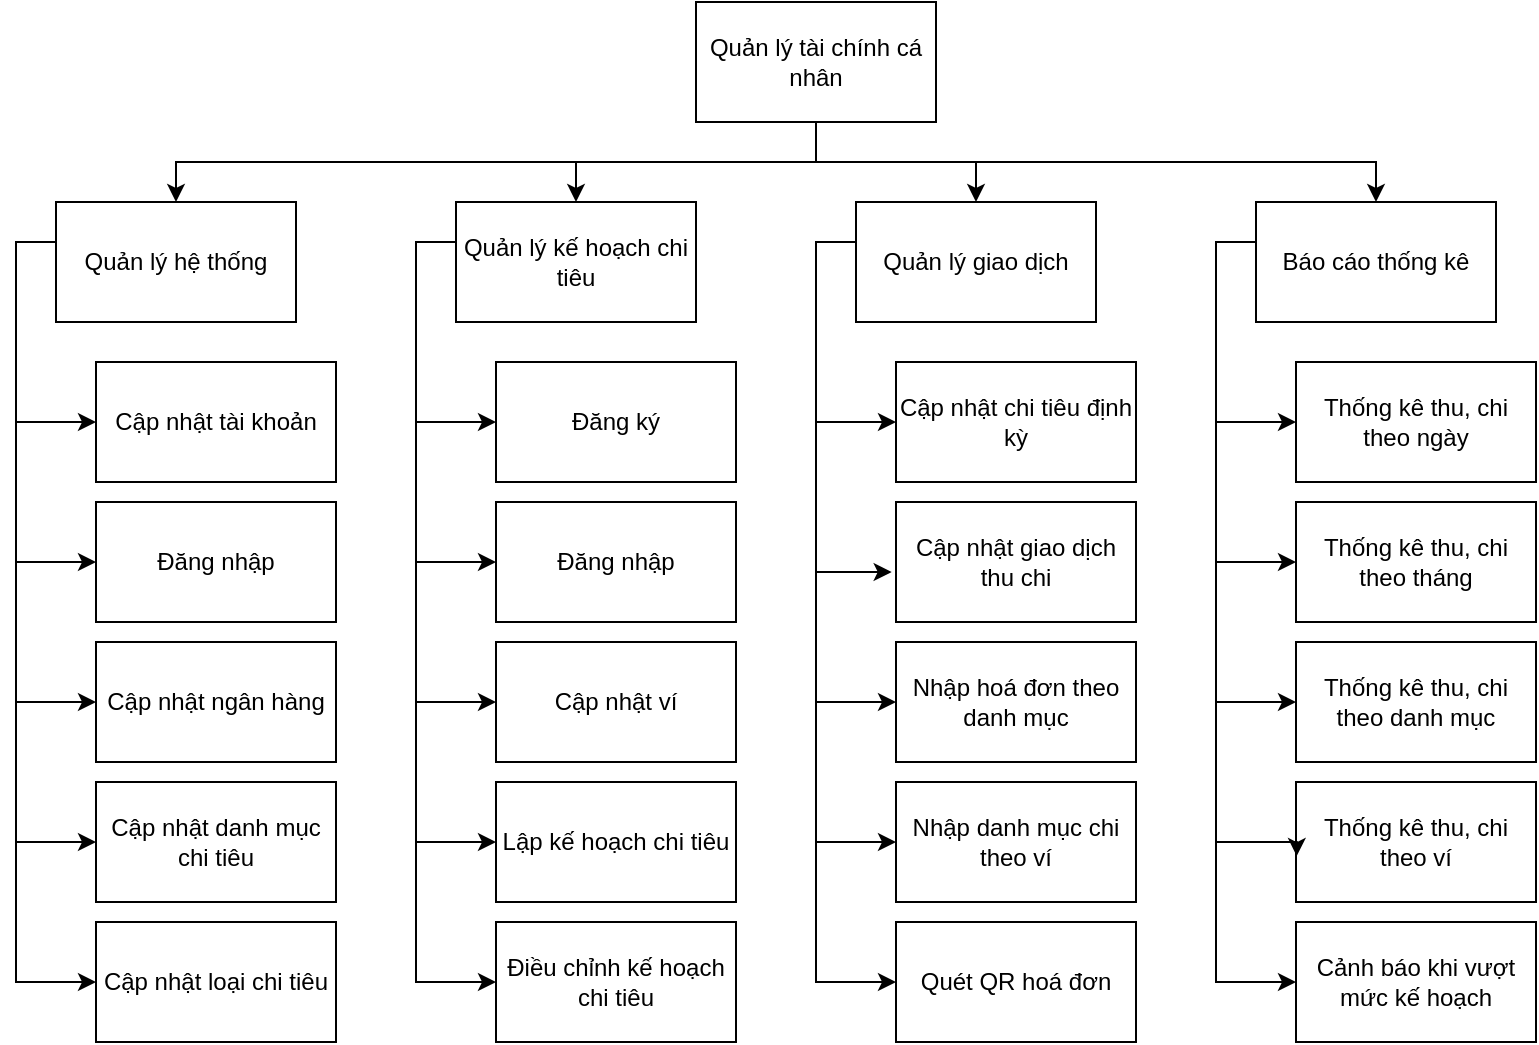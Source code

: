<mxfile version="22.0.4" type="device">
  <diagram name="Trang-1" id="n4Dnr8jjqfVmVyZEEOGy">
    <mxGraphModel dx="393" dy="643" grid="1" gridSize="10" guides="1" tooltips="1" connect="1" arrows="1" fold="1" page="1" pageScale="1" pageWidth="827" pageHeight="1169" math="0" shadow="0">
      <root>
        <mxCell id="0" />
        <mxCell id="1" parent="0" />
        <mxCell id="fJH3kOFHERVlh4V4CgbR-22" style="edgeStyle=orthogonalEdgeStyle;rounded=0;orthogonalLoop=1;jettySize=auto;html=1;entryX=0.5;entryY=0;entryDx=0;entryDy=0;" parent="1" source="fJH3kOFHERVlh4V4CgbR-1" target="fJH3kOFHERVlh4V4CgbR-2" edge="1">
          <mxGeometry relative="1" as="geometry">
            <Array as="points">
              <mxPoint x="460" y="220" />
              <mxPoint x="140" y="220" />
            </Array>
          </mxGeometry>
        </mxCell>
        <mxCell id="fJH3kOFHERVlh4V4CgbR-23" style="edgeStyle=orthogonalEdgeStyle;rounded=0;orthogonalLoop=1;jettySize=auto;html=1;entryX=0.5;entryY=0;entryDx=0;entryDy=0;" parent="1" source="fJH3kOFHERVlh4V4CgbR-1" target="fJH3kOFHERVlh4V4CgbR-3" edge="1">
          <mxGeometry relative="1" as="geometry" />
        </mxCell>
        <mxCell id="fJH3kOFHERVlh4V4CgbR-24" style="edgeStyle=orthogonalEdgeStyle;rounded=0;orthogonalLoop=1;jettySize=auto;html=1;entryX=0.5;entryY=0;entryDx=0;entryDy=0;" parent="1" source="fJH3kOFHERVlh4V4CgbR-1" target="fJH3kOFHERVlh4V4CgbR-4" edge="1">
          <mxGeometry relative="1" as="geometry">
            <Array as="points">
              <mxPoint x="460" y="220" />
              <mxPoint x="540" y="220" />
            </Array>
          </mxGeometry>
        </mxCell>
        <mxCell id="WV1Qukh_aUQl0tPmLsBa-11" style="edgeStyle=orthogonalEdgeStyle;rounded=0;orthogonalLoop=1;jettySize=auto;html=1;entryX=0.5;entryY=0;entryDx=0;entryDy=0;" parent="1" source="fJH3kOFHERVlh4V4CgbR-1" target="WV1Qukh_aUQl0tPmLsBa-4" edge="1">
          <mxGeometry relative="1" as="geometry">
            <Array as="points">
              <mxPoint x="460" y="220" />
              <mxPoint x="740" y="220" />
            </Array>
          </mxGeometry>
        </mxCell>
        <mxCell id="fJH3kOFHERVlh4V4CgbR-1" value="Quản lý tài chính cá nhân" style="rounded=0;whiteSpace=wrap;html=1;" parent="1" vertex="1">
          <mxGeometry x="400" y="140" width="120" height="60" as="geometry" />
        </mxCell>
        <mxCell id="fJH3kOFHERVlh4V4CgbR-26" style="edgeStyle=orthogonalEdgeStyle;rounded=0;orthogonalLoop=1;jettySize=auto;html=1;entryX=0;entryY=0.5;entryDx=0;entryDy=0;" parent="1" source="fJH3kOFHERVlh4V4CgbR-2" target="fJH3kOFHERVlh4V4CgbR-16" edge="1">
          <mxGeometry relative="1" as="geometry">
            <Array as="points">
              <mxPoint x="60" y="260" />
              <mxPoint x="60" y="350" />
            </Array>
          </mxGeometry>
        </mxCell>
        <mxCell id="fJH3kOFHERVlh4V4CgbR-27" style="edgeStyle=orthogonalEdgeStyle;rounded=0;orthogonalLoop=1;jettySize=auto;html=1;entryX=0;entryY=0.5;entryDx=0;entryDy=0;" parent="1" source="fJH3kOFHERVlh4V4CgbR-2" target="fJH3kOFHERVlh4V4CgbR-17" edge="1">
          <mxGeometry relative="1" as="geometry">
            <Array as="points">
              <mxPoint x="60" y="260" />
              <mxPoint x="60" y="420" />
            </Array>
          </mxGeometry>
        </mxCell>
        <mxCell id="fJH3kOFHERVlh4V4CgbR-28" style="edgeStyle=orthogonalEdgeStyle;rounded=0;orthogonalLoop=1;jettySize=auto;html=1;entryX=0;entryY=0.5;entryDx=0;entryDy=0;" parent="1" source="fJH3kOFHERVlh4V4CgbR-2" target="fJH3kOFHERVlh4V4CgbR-11" edge="1">
          <mxGeometry relative="1" as="geometry">
            <Array as="points">
              <mxPoint x="60" y="260" />
              <mxPoint x="60" y="490" />
            </Array>
          </mxGeometry>
        </mxCell>
        <mxCell id="fJH3kOFHERVlh4V4CgbR-29" style="edgeStyle=orthogonalEdgeStyle;rounded=0;orthogonalLoop=1;jettySize=auto;html=1;entryX=0;entryY=0.5;entryDx=0;entryDy=0;" parent="1" source="fJH3kOFHERVlh4V4CgbR-2" target="fJH3kOFHERVlh4V4CgbR-5" edge="1">
          <mxGeometry relative="1" as="geometry">
            <Array as="points">
              <mxPoint x="60" y="260" />
              <mxPoint x="60" y="560" />
            </Array>
          </mxGeometry>
        </mxCell>
        <mxCell id="fJH3kOFHERVlh4V4CgbR-30" style="edgeStyle=orthogonalEdgeStyle;rounded=0;orthogonalLoop=1;jettySize=auto;html=1;entryX=0;entryY=0.5;entryDx=0;entryDy=0;" parent="1" source="fJH3kOFHERVlh4V4CgbR-2" target="fJH3kOFHERVlh4V4CgbR-18" edge="1">
          <mxGeometry relative="1" as="geometry">
            <Array as="points">
              <mxPoint x="60" y="260" />
              <mxPoint x="60" y="630" />
            </Array>
          </mxGeometry>
        </mxCell>
        <mxCell id="fJH3kOFHERVlh4V4CgbR-2" value="Quản lý hệ thống" style="rounded=0;whiteSpace=wrap;html=1;" parent="1" vertex="1">
          <mxGeometry x="80" y="240" width="120" height="60" as="geometry" />
        </mxCell>
        <mxCell id="fJH3kOFHERVlh4V4CgbR-37" style="edgeStyle=orthogonalEdgeStyle;rounded=0;orthogonalLoop=1;jettySize=auto;html=1;entryX=0;entryY=0.5;entryDx=0;entryDy=0;" parent="1" source="fJH3kOFHERVlh4V4CgbR-3" target="fJH3kOFHERVlh4V4CgbR-6" edge="1">
          <mxGeometry relative="1" as="geometry">
            <Array as="points">
              <mxPoint x="260" y="260" />
              <mxPoint x="260" y="350" />
            </Array>
          </mxGeometry>
        </mxCell>
        <mxCell id="fJH3kOFHERVlh4V4CgbR-38" style="edgeStyle=orthogonalEdgeStyle;rounded=0;orthogonalLoop=1;jettySize=auto;html=1;entryX=0;entryY=0.5;entryDx=0;entryDy=0;" parent="1" source="fJH3kOFHERVlh4V4CgbR-3" target="fJH3kOFHERVlh4V4CgbR-7" edge="1">
          <mxGeometry relative="1" as="geometry">
            <Array as="points">
              <mxPoint x="260" y="260" />
              <mxPoint x="260" y="420" />
            </Array>
          </mxGeometry>
        </mxCell>
        <mxCell id="fJH3kOFHERVlh4V4CgbR-39" style="edgeStyle=orthogonalEdgeStyle;rounded=0;orthogonalLoop=1;jettySize=auto;html=1;entryX=0;entryY=0.5;entryDx=0;entryDy=0;" parent="1" source="fJH3kOFHERVlh4V4CgbR-3" target="fJH3kOFHERVlh4V4CgbR-21" edge="1">
          <mxGeometry relative="1" as="geometry">
            <Array as="points">
              <mxPoint x="260" y="260" />
              <mxPoint x="260" y="490" />
            </Array>
          </mxGeometry>
        </mxCell>
        <mxCell id="fJH3kOFHERVlh4V4CgbR-41" style="edgeStyle=orthogonalEdgeStyle;rounded=0;orthogonalLoop=1;jettySize=auto;html=1;entryX=0;entryY=0.5;entryDx=0;entryDy=0;" parent="1" source="fJH3kOFHERVlh4V4CgbR-3" target="fJH3kOFHERVlh4V4CgbR-19" edge="1">
          <mxGeometry relative="1" as="geometry">
            <Array as="points">
              <mxPoint x="260" y="260" />
              <mxPoint x="260" y="560" />
            </Array>
          </mxGeometry>
        </mxCell>
        <mxCell id="WV1Qukh_aUQl0tPmLsBa-3" style="edgeStyle=orthogonalEdgeStyle;rounded=0;orthogonalLoop=1;jettySize=auto;html=1;entryX=0;entryY=0.5;entryDx=0;entryDy=0;" parent="1" source="fJH3kOFHERVlh4V4CgbR-3" target="WV1Qukh_aUQl0tPmLsBa-1" edge="1">
          <mxGeometry relative="1" as="geometry">
            <Array as="points">
              <mxPoint x="260" y="260" />
              <mxPoint x="260" y="630" />
            </Array>
          </mxGeometry>
        </mxCell>
        <mxCell id="fJH3kOFHERVlh4V4CgbR-3" value="Quản lý kế hoạch chi tiêu" style="rounded=0;whiteSpace=wrap;html=1;" parent="1" vertex="1">
          <mxGeometry x="280" y="240" width="120" height="60" as="geometry" />
        </mxCell>
        <mxCell id="fJH3kOFHERVlh4V4CgbR-32" style="edgeStyle=orthogonalEdgeStyle;rounded=0;orthogonalLoop=1;jettySize=auto;html=1;entryX=0;entryY=0.5;entryDx=0;entryDy=0;" parent="1" source="fJH3kOFHERVlh4V4CgbR-4" target="fJH3kOFHERVlh4V4CgbR-8" edge="1">
          <mxGeometry relative="1" as="geometry">
            <Array as="points">
              <mxPoint x="460" y="260" />
              <mxPoint x="460" y="350" />
            </Array>
          </mxGeometry>
        </mxCell>
        <mxCell id="fJH3kOFHERVlh4V4CgbR-33" style="edgeStyle=orthogonalEdgeStyle;rounded=0;orthogonalLoop=1;jettySize=auto;html=1;entryX=-0.018;entryY=0.584;entryDx=0;entryDy=0;entryPerimeter=0;" parent="1" source="fJH3kOFHERVlh4V4CgbR-4" target="fJH3kOFHERVlh4V4CgbR-9" edge="1">
          <mxGeometry relative="1" as="geometry">
            <mxPoint x="440.0" y="420.0" as="targetPoint" />
            <Array as="points">
              <mxPoint x="460" y="260" />
              <mxPoint x="460" y="425" />
            </Array>
          </mxGeometry>
        </mxCell>
        <mxCell id="fJH3kOFHERVlh4V4CgbR-34" style="edgeStyle=orthogonalEdgeStyle;rounded=0;orthogonalLoop=1;jettySize=auto;html=1;entryX=0;entryY=0.5;entryDx=0;entryDy=0;" parent="1" source="fJH3kOFHERVlh4V4CgbR-4" target="fJH3kOFHERVlh4V4CgbR-12" edge="1">
          <mxGeometry relative="1" as="geometry">
            <Array as="points">
              <mxPoint x="460" y="260" />
              <mxPoint x="460" y="490" />
            </Array>
          </mxGeometry>
        </mxCell>
        <mxCell id="fJH3kOFHERVlh4V4CgbR-35" style="edgeStyle=orthogonalEdgeStyle;rounded=0;orthogonalLoop=1;jettySize=auto;html=1;entryX=0;entryY=0.5;entryDx=0;entryDy=0;" parent="1" source="fJH3kOFHERVlh4V4CgbR-4" target="fJH3kOFHERVlh4V4CgbR-13" edge="1">
          <mxGeometry relative="1" as="geometry">
            <Array as="points">
              <mxPoint x="460" y="260" />
              <mxPoint x="460" y="630" />
            </Array>
          </mxGeometry>
        </mxCell>
        <mxCell id="7cVK8T7bEzc-V6UWSZhq-2" style="edgeStyle=orthogonalEdgeStyle;rounded=0;orthogonalLoop=1;jettySize=auto;html=1;entryX=0;entryY=0.5;entryDx=0;entryDy=0;" edge="1" parent="1" source="fJH3kOFHERVlh4V4CgbR-4" target="7cVK8T7bEzc-V6UWSZhq-1">
          <mxGeometry relative="1" as="geometry">
            <Array as="points">
              <mxPoint x="460" y="260" />
              <mxPoint x="460" y="560" />
            </Array>
          </mxGeometry>
        </mxCell>
        <mxCell id="fJH3kOFHERVlh4V4CgbR-4" value="Quản lý giao dịch" style="rounded=0;whiteSpace=wrap;html=1;" parent="1" vertex="1">
          <mxGeometry x="480" y="240" width="120" height="60" as="geometry" />
        </mxCell>
        <mxCell id="fJH3kOFHERVlh4V4CgbR-5" value="Cập nhật danh mục chi tiêu" style="rounded=0;whiteSpace=wrap;html=1;" parent="1" vertex="1">
          <mxGeometry x="100" y="530" width="120" height="60" as="geometry" />
        </mxCell>
        <mxCell id="fJH3kOFHERVlh4V4CgbR-6" value="Đăng ký" style="rounded=0;whiteSpace=wrap;html=1;" parent="1" vertex="1">
          <mxGeometry x="300" y="320" width="120" height="60" as="geometry" />
        </mxCell>
        <mxCell id="fJH3kOFHERVlh4V4CgbR-7" value="Đăng nhập" style="rounded=0;whiteSpace=wrap;html=1;" parent="1" vertex="1">
          <mxGeometry x="300" y="390" width="120" height="60" as="geometry" />
        </mxCell>
        <mxCell id="fJH3kOFHERVlh4V4CgbR-8" value="Cập nhật chi tiêu định kỳ" style="rounded=0;whiteSpace=wrap;html=1;" parent="1" vertex="1">
          <mxGeometry x="500" y="320" width="120" height="60" as="geometry" />
        </mxCell>
        <mxCell id="fJH3kOFHERVlh4V4CgbR-9" value="Cập nhật giao dịch thu chi" style="rounded=0;whiteSpace=wrap;html=1;" parent="1" vertex="1">
          <mxGeometry x="500" y="390" width="120" height="60" as="geometry" />
        </mxCell>
        <mxCell id="fJH3kOFHERVlh4V4CgbR-11" value="Cập nhật ngân hàng" style="rounded=0;whiteSpace=wrap;html=1;" parent="1" vertex="1">
          <mxGeometry x="100" y="460" width="120" height="60" as="geometry" />
        </mxCell>
        <mxCell id="fJH3kOFHERVlh4V4CgbR-12" value="Nhập hoá đơn theo danh mục" style="rounded=0;whiteSpace=wrap;html=1;" parent="1" vertex="1">
          <mxGeometry x="500" y="460" width="120" height="60" as="geometry" />
        </mxCell>
        <mxCell id="fJH3kOFHERVlh4V4CgbR-13" value="Quét QR hoá đơn" style="rounded=0;whiteSpace=wrap;html=1;" parent="1" vertex="1">
          <mxGeometry x="500" y="600" width="120" height="60" as="geometry" />
        </mxCell>
        <mxCell id="fJH3kOFHERVlh4V4CgbR-16" value="Cập nhật tài khoản" style="rounded=0;whiteSpace=wrap;html=1;" parent="1" vertex="1">
          <mxGeometry x="100" y="320" width="120" height="60" as="geometry" />
        </mxCell>
        <mxCell id="fJH3kOFHERVlh4V4CgbR-17" value="Đăng nhập" style="rounded=0;whiteSpace=wrap;html=1;" parent="1" vertex="1">
          <mxGeometry x="100" y="390" width="120" height="60" as="geometry" />
        </mxCell>
        <mxCell id="fJH3kOFHERVlh4V4CgbR-18" value="Cập nhật loại chi tiêu" style="rounded=0;whiteSpace=wrap;html=1;" parent="1" vertex="1">
          <mxGeometry x="100" y="600" width="120" height="60" as="geometry" />
        </mxCell>
        <mxCell id="fJH3kOFHERVlh4V4CgbR-19" value="Lập kế hoạch chi tiêu" style="rounded=0;whiteSpace=wrap;html=1;" parent="1" vertex="1">
          <mxGeometry x="300" y="530" width="120" height="60" as="geometry" />
        </mxCell>
        <mxCell id="fJH3kOFHERVlh4V4CgbR-21" value="Cập nhật ví" style="rounded=0;whiteSpace=wrap;html=1;" parent="1" vertex="1">
          <mxGeometry x="300" y="460" width="120" height="60" as="geometry" />
        </mxCell>
        <mxCell id="WV1Qukh_aUQl0tPmLsBa-1" value="Điều chỉnh kế hoạch chi tiêu" style="rounded=0;whiteSpace=wrap;html=1;" parent="1" vertex="1">
          <mxGeometry x="300" y="600" width="120" height="60" as="geometry" />
        </mxCell>
        <mxCell id="WV1Qukh_aUQl0tPmLsBa-13" style="edgeStyle=orthogonalEdgeStyle;rounded=0;orthogonalLoop=1;jettySize=auto;html=1;entryX=0;entryY=0.5;entryDx=0;entryDy=0;" parent="1" source="WV1Qukh_aUQl0tPmLsBa-4" target="WV1Qukh_aUQl0tPmLsBa-6" edge="1">
          <mxGeometry relative="1" as="geometry">
            <Array as="points">
              <mxPoint x="660" y="260" />
              <mxPoint x="660" y="350" />
            </Array>
          </mxGeometry>
        </mxCell>
        <mxCell id="WV1Qukh_aUQl0tPmLsBa-14" style="edgeStyle=orthogonalEdgeStyle;rounded=0;orthogonalLoop=1;jettySize=auto;html=1;entryX=0;entryY=0.5;entryDx=0;entryDy=0;" parent="1" source="WV1Qukh_aUQl0tPmLsBa-4" target="WV1Qukh_aUQl0tPmLsBa-8" edge="1">
          <mxGeometry relative="1" as="geometry">
            <Array as="points">
              <mxPoint x="660" y="260" />
              <mxPoint x="660" y="420" />
            </Array>
          </mxGeometry>
        </mxCell>
        <mxCell id="WV1Qukh_aUQl0tPmLsBa-15" style="edgeStyle=orthogonalEdgeStyle;rounded=0;orthogonalLoop=1;jettySize=auto;html=1;entryX=0;entryY=0.5;entryDx=0;entryDy=0;" parent="1" source="WV1Qukh_aUQl0tPmLsBa-4" target="WV1Qukh_aUQl0tPmLsBa-9" edge="1">
          <mxGeometry relative="1" as="geometry">
            <Array as="points">
              <mxPoint x="660" y="260" />
              <mxPoint x="660" y="490" />
            </Array>
          </mxGeometry>
        </mxCell>
        <mxCell id="8tng2ZoamQnNdCKjQLiW-2" style="edgeStyle=orthogonalEdgeStyle;rounded=0;orthogonalLoop=1;jettySize=auto;html=1;entryX=0;entryY=0.5;entryDx=0;entryDy=0;" parent="1" source="WV1Qukh_aUQl0tPmLsBa-4" target="8tng2ZoamQnNdCKjQLiW-1" edge="1">
          <mxGeometry relative="1" as="geometry">
            <Array as="points">
              <mxPoint x="660" y="260" />
              <mxPoint x="660" y="630" />
            </Array>
          </mxGeometry>
        </mxCell>
        <mxCell id="WV1Qukh_aUQl0tPmLsBa-4" value="Báo cáo thống kê" style="rounded=0;whiteSpace=wrap;html=1;" parent="1" vertex="1">
          <mxGeometry x="680" y="240" width="120" height="60" as="geometry" />
        </mxCell>
        <mxCell id="WV1Qukh_aUQl0tPmLsBa-6" value="Thống kê thu, chi theo ngày" style="rounded=0;whiteSpace=wrap;html=1;" parent="1" vertex="1">
          <mxGeometry x="700" y="320" width="120" height="60" as="geometry" />
        </mxCell>
        <mxCell id="WV1Qukh_aUQl0tPmLsBa-7" style="edgeStyle=orthogonalEdgeStyle;rounded=0;orthogonalLoop=1;jettySize=auto;html=1;exitX=0.5;exitY=1;exitDx=0;exitDy=0;" parent="1" source="WV1Qukh_aUQl0tPmLsBa-6" target="WV1Qukh_aUQl0tPmLsBa-6" edge="1">
          <mxGeometry relative="1" as="geometry" />
        </mxCell>
        <mxCell id="WV1Qukh_aUQl0tPmLsBa-8" value="Thống kê thu, chi theo tháng" style="rounded=0;whiteSpace=wrap;html=1;" parent="1" vertex="1">
          <mxGeometry x="700" y="390" width="120" height="60" as="geometry" />
        </mxCell>
        <mxCell id="WV1Qukh_aUQl0tPmLsBa-9" value="Thống kê thu, chi theo danh mục" style="rounded=0;whiteSpace=wrap;html=1;" parent="1" vertex="1">
          <mxGeometry x="700" y="460" width="120" height="60" as="geometry" />
        </mxCell>
        <mxCell id="8tng2ZoamQnNdCKjQLiW-1" value="Cảnh báo khi vượt mức kế hoạch" style="rounded=0;whiteSpace=wrap;html=1;" parent="1" vertex="1">
          <mxGeometry x="700" y="600" width="120" height="60" as="geometry" />
        </mxCell>
        <mxCell id="7cVK8T7bEzc-V6UWSZhq-1" value="Nhập danh mục chi theo ví" style="rounded=0;whiteSpace=wrap;html=1;" vertex="1" parent="1">
          <mxGeometry x="500" y="530" width="120" height="60" as="geometry" />
        </mxCell>
        <mxCell id="7cVK8T7bEzc-V6UWSZhq-3" value="Thống kê thu, chi theo ví" style="rounded=0;whiteSpace=wrap;html=1;" vertex="1" parent="1">
          <mxGeometry x="700" y="530" width="120" height="60" as="geometry" />
        </mxCell>
        <mxCell id="7cVK8T7bEzc-V6UWSZhq-4" style="edgeStyle=orthogonalEdgeStyle;rounded=0;orthogonalLoop=1;jettySize=auto;html=1;entryX=0.003;entryY=0.617;entryDx=0;entryDy=0;entryPerimeter=0;" edge="1" parent="1" source="WV1Qukh_aUQl0tPmLsBa-4" target="7cVK8T7bEzc-V6UWSZhq-3">
          <mxGeometry relative="1" as="geometry">
            <Array as="points">
              <mxPoint x="660" y="260" />
              <mxPoint x="660" y="560" />
              <mxPoint x="700" y="560" />
            </Array>
          </mxGeometry>
        </mxCell>
      </root>
    </mxGraphModel>
  </diagram>
</mxfile>
